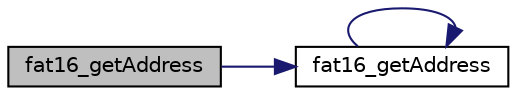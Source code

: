 digraph "fat16_getAddress"
{
 // LATEX_PDF_SIZE
  edge [fontname="Helvetica",fontsize="10",labelfontname="Helvetica",labelfontsize="10"];
  node [fontname="Helvetica",fontsize="10",shape=record];
  rankdir="LR";
  Node1 [label="fat16_getAddress",height=0.2,width=0.4,color="black", fillcolor="grey75", style="filled", fontcolor="black",tooltip="Seeks and returns the starting address of a given area."];
  Node1 -> Node2 [color="midnightblue",fontsize="10",style="solid",fontname="Helvetica"];
  Node2 [label="fat16_getAddress",height=0.2,width=0.4,color="black", fillcolor="white", style="filled",URL="$v_d_i_s_k__fat16_8c.html#a0a071bdf762ad005214a5be96a4256f3",tooltip="Seeks and returns the starting address of a given area."];
  Node2 -> Node2 [color="midnightblue",fontsize="10",style="solid",fontname="Helvetica"];
}
